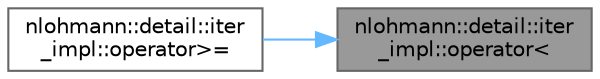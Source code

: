 digraph "nlohmann::detail::iter_impl::operator&lt;"
{
 // LATEX_PDF_SIZE
  bgcolor="transparent";
  edge [fontname=Helvetica,fontsize=10,labelfontname=Helvetica,labelfontsize=10];
  node [fontname=Helvetica,fontsize=10,shape=box,height=0.2,width=0.4];
  rankdir="RL";
  Node1 [label="nlohmann::detail::iter\l_impl::operator\<",height=0.2,width=0.4,color="gray40", fillcolor="grey60", style="filled", fontcolor="black",tooltip="comparison: smaller"];
  Node1 -> Node2 [dir="back",color="steelblue1",style="solid"];
  Node2 [label="nlohmann::detail::iter\l_impl::operator\>=",height=0.2,width=0.4,color="grey40", fillcolor="white", style="filled",URL="$a02011.html#a634f85da575cb60b012a687efa26e11a",tooltip="comparison: greater than or equal"];
}
